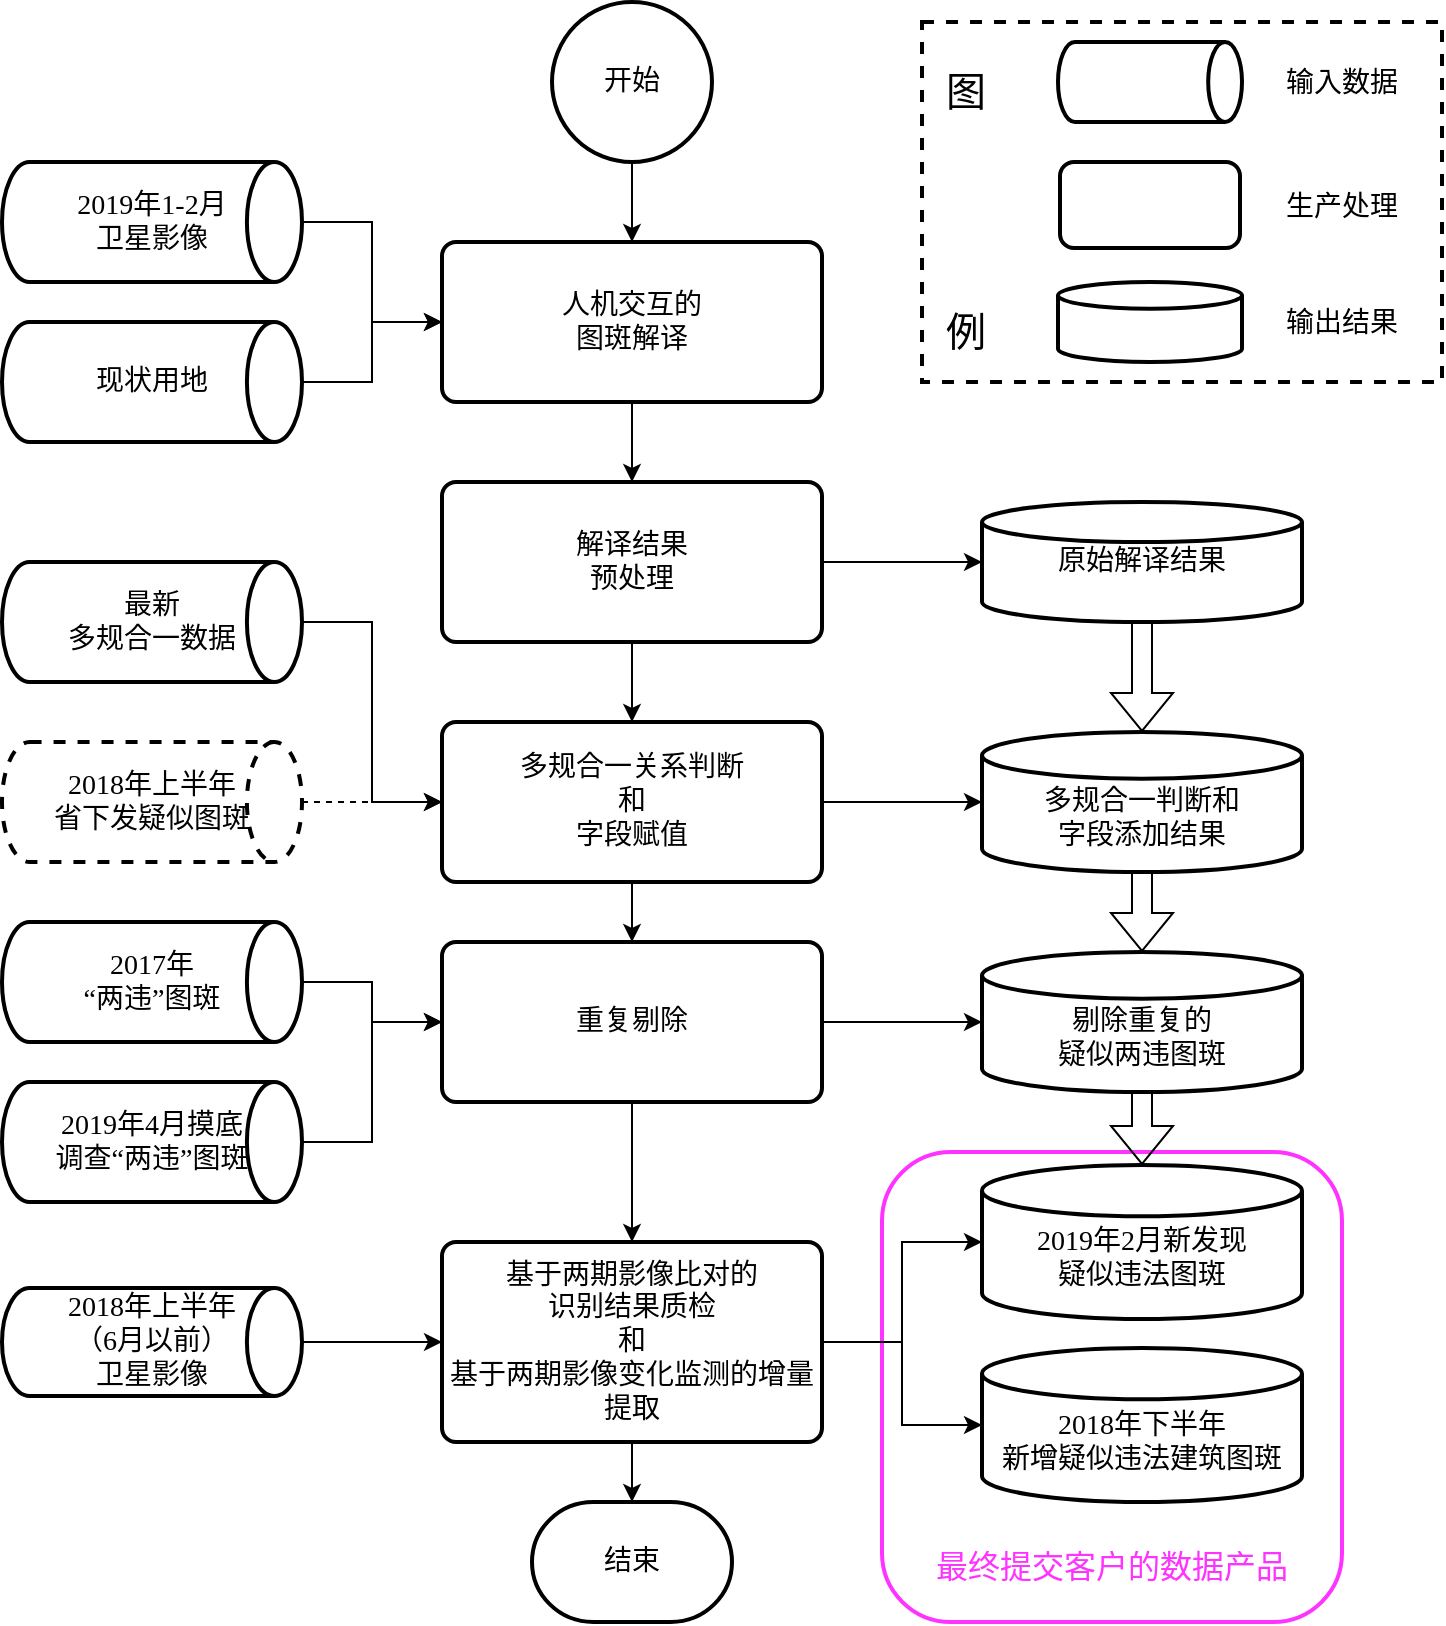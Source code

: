 <mxfile version="10.6.5" type="github"><diagram id="StT2C5TUYVga6ZCfzALJ" name="Page-1"><mxGraphModel dx="1329" dy="730" grid="1" gridSize="10" guides="1" tooltips="1" connect="1" arrows="1" fold="1" page="1" pageScale="1" pageWidth="850" pageHeight="1100" math="0" shadow="0"><root><mxCell id="0"/><mxCell id="1" parent="0"/><mxCell id="_MTSB22NoKWEBLKSSLvU-7" value="&lt;font style=&quot;font-size: 16px&quot; color=&quot;#ff33ff&quot;&gt;&lt;br&gt;&lt;br&gt;&lt;br&gt;&lt;br&gt;&lt;br&gt;&lt;br&gt;&lt;br&gt;&lt;br&gt;&lt;br&gt;最终提交客户的数据产品&lt;/font&gt;" style="rounded=1;whiteSpace=wrap;html=1;fontFamily=Times New Roman;fontSize=14;fillColor=none;strokeColor=#FF33FF;strokeWidth=2;" vertex="1" parent="1"><mxGeometry x="550" y="635" width="230" height="235" as="geometry"/></mxCell><mxCell id="_MTSB22NoKWEBLKSSLvU-21" value="" style="rounded=0;whiteSpace=wrap;html=1;strokeWidth=2;fontFamily=Times New Roman;fontSize=14;dashed=1;" vertex="1" parent="1"><mxGeometry x="570" y="70" width="260" height="180" as="geometry"/></mxCell><mxCell id="eGCmhjqIT2kZ40PQlriZ-10" value="" style="edgeStyle=orthogonalEdgeStyle;rounded=0;orthogonalLoop=1;jettySize=auto;html=1;fontFamily=Times New Roman;fontSize=14;" parent="1" source="eGCmhjqIT2kZ40PQlriZ-2" target="eGCmhjqIT2kZ40PQlriZ-9" edge="1"><mxGeometry relative="1" as="geometry"/></mxCell><mxCell id="eGCmhjqIT2kZ40PQlriZ-2" value="人机交互的&lt;br style=&quot;font-size: 14px;&quot;&gt;图斑解译" style="rounded=1;whiteSpace=wrap;html=1;absoluteArcSize=1;arcSize=14;strokeWidth=2;fontFamily=Times New Roman;fontSize=14;" parent="1" vertex="1"><mxGeometry x="330" y="180" width="190" height="80" as="geometry"/></mxCell><mxCell id="eGCmhjqIT2kZ40PQlriZ-12" value="" style="edgeStyle=orthogonalEdgeStyle;rounded=0;orthogonalLoop=1;jettySize=auto;html=1;fontFamily=Times New Roman;fontSize=14;" parent="1" source="eGCmhjqIT2kZ40PQlriZ-9" target="eGCmhjqIT2kZ40PQlriZ-11" edge="1"><mxGeometry relative="1" as="geometry"/></mxCell><mxCell id="eGCmhjqIT2kZ40PQlriZ-29" style="edgeStyle=orthogonalEdgeStyle;rounded=0;orthogonalLoop=1;jettySize=auto;html=1;exitX=1;exitY=0.5;exitDx=0;exitDy=0;entryX=0;entryY=0.5;entryDx=0;entryDy=0;entryPerimeter=0;fontFamily=Times New Roman;fontSize=14;" parent="1" source="eGCmhjqIT2kZ40PQlriZ-9" target="eGCmhjqIT2kZ40PQlriZ-28" edge="1"><mxGeometry relative="1" as="geometry"/></mxCell><mxCell id="eGCmhjqIT2kZ40PQlriZ-9" value="解译结果&lt;br style=&quot;font-size: 14px;&quot;&gt;预处理" style="rounded=1;whiteSpace=wrap;html=1;absoluteArcSize=1;arcSize=14;strokeWidth=2;fontFamily=Times New Roman;fontSize=14;" parent="1" vertex="1"><mxGeometry x="330" y="300" width="190" height="80" as="geometry"/></mxCell><mxCell id="eGCmhjqIT2kZ40PQlriZ-16" value="" style="edgeStyle=orthogonalEdgeStyle;rounded=0;orthogonalLoop=1;jettySize=auto;html=1;fontFamily=Times New Roman;fontSize=14;" parent="1" source="eGCmhjqIT2kZ40PQlriZ-11" target="eGCmhjqIT2kZ40PQlriZ-15" edge="1"><mxGeometry relative="1" as="geometry"/></mxCell><mxCell id="eGCmhjqIT2kZ40PQlriZ-46" value="" style="edgeStyle=orthogonalEdgeStyle;rounded=0;orthogonalLoop=1;jettySize=auto;html=1;fontFamily=Times New Roman;fontSize=14;" parent="1" source="eGCmhjqIT2kZ40PQlriZ-11" edge="1"><mxGeometry relative="1" as="geometry"><mxPoint x="600" y="460" as="targetPoint"/></mxGeometry></mxCell><mxCell id="eGCmhjqIT2kZ40PQlriZ-11" value="多规合一关系判断&lt;br style=&quot;font-size: 14px;&quot;&gt;和&lt;br style=&quot;font-size: 14px;&quot;&gt;字段赋值" style="rounded=1;whiteSpace=wrap;html=1;absoluteArcSize=1;arcSize=14;strokeWidth=2;fontFamily=Times New Roman;fontSize=14;" parent="1" vertex="1"><mxGeometry x="330" y="420" width="190" height="80" as="geometry"/></mxCell><mxCell id="eGCmhjqIT2kZ40PQlriZ-33" style="edgeStyle=orthogonalEdgeStyle;rounded=0;orthogonalLoop=1;jettySize=auto;html=1;exitX=1;exitY=0.5;exitDx=0;exitDy=0;entryX=0;entryY=0.5;entryDx=0;entryDy=0;entryPerimeter=0;fontFamily=Times New Roman;fontSize=14;" parent="1" source="eGCmhjqIT2kZ40PQlriZ-15" target="eGCmhjqIT2kZ40PQlriZ-32" edge="1"><mxGeometry relative="1" as="geometry"/></mxCell><mxCell id="eGCmhjqIT2kZ40PQlriZ-35" value="" style="edgeStyle=orthogonalEdgeStyle;rounded=0;orthogonalLoop=1;jettySize=auto;html=1;fontFamily=Times New Roman;fontSize=14;" parent="1" source="eGCmhjqIT2kZ40PQlriZ-15" target="eGCmhjqIT2kZ40PQlriZ-34" edge="1"><mxGeometry relative="1" as="geometry"/></mxCell><mxCell id="eGCmhjqIT2kZ40PQlriZ-15" value="重复剔除" style="rounded=1;whiteSpace=wrap;html=1;absoluteArcSize=1;arcSize=14;strokeWidth=2;fontFamily=Times New Roman;fontSize=14;" parent="1" vertex="1"><mxGeometry x="330" y="530" width="190" height="80" as="geometry"/></mxCell><mxCell id="eGCmhjqIT2kZ40PQlriZ-44" style="edgeStyle=orthogonalEdgeStyle;rounded=0;orthogonalLoop=1;jettySize=auto;html=1;exitX=0.5;exitY=1;exitDx=0;exitDy=0;entryX=0.5;entryY=0;entryDx=0;entryDy=0;entryPerimeter=0;fontFamily=Times New Roman;fontSize=14;" parent="1" source="eGCmhjqIT2kZ40PQlriZ-34" target="eGCmhjqIT2kZ40PQlriZ-43" edge="1"><mxGeometry relative="1" as="geometry"/></mxCell><mxCell id="_MTSB22NoKWEBLKSSLvU-1" style="edgeStyle=orthogonalEdgeStyle;rounded=0;orthogonalLoop=1;jettySize=auto;html=1;exitX=1;exitY=0.5;exitDx=0;exitDy=0;entryX=0;entryY=0.5;entryDx=0;entryDy=0;entryPerimeter=0;fontFamily=Times New Roman;fontSize=14;" edge="1" parent="1" source="eGCmhjqIT2kZ40PQlriZ-34" target="eGCmhjqIT2kZ40PQlriZ-42"><mxGeometry relative="1" as="geometry"/></mxCell><mxCell id="_MTSB22NoKWEBLKSSLvU-3" style="edgeStyle=orthogonalEdgeStyle;rounded=0;orthogonalLoop=1;jettySize=auto;html=1;exitX=1;exitY=0.5;exitDx=0;exitDy=0;entryX=0;entryY=0.5;entryDx=0;entryDy=0;entryPerimeter=0;fontFamily=Times New Roman;fontSize=14;" edge="1" parent="1" source="eGCmhjqIT2kZ40PQlriZ-34" target="_MTSB22NoKWEBLKSSLvU-2"><mxGeometry relative="1" as="geometry"/></mxCell><mxCell id="eGCmhjqIT2kZ40PQlriZ-34" value="基于两期影像比对的&lt;br style=&quot;font-size: 14px&quot;&gt;识别结果质检&lt;br style=&quot;font-size: 14px&quot;&gt;和&lt;br style=&quot;font-size: 14px&quot;&gt;基于两期影像变化监测的增量提取&lt;br style=&quot;font-size: 14px&quot;&gt;" style="rounded=1;whiteSpace=wrap;html=1;absoluteArcSize=1;arcSize=14;strokeWidth=2;fontFamily=Times New Roman;fontSize=14;" parent="1" vertex="1"><mxGeometry x="330" y="680" width="190" height="100" as="geometry"/></mxCell><mxCell id="eGCmhjqIT2kZ40PQlriZ-4" style="edgeStyle=orthogonalEdgeStyle;rounded=0;orthogonalLoop=1;jettySize=auto;html=1;exitX=1;exitY=0.5;exitDx=0;exitDy=0;exitPerimeter=0;entryX=0;entryY=0.5;entryDx=0;entryDy=0;fontFamily=Times New Roman;fontSize=14;" parent="1" source="eGCmhjqIT2kZ40PQlriZ-3" target="eGCmhjqIT2kZ40PQlriZ-2" edge="1"><mxGeometry relative="1" as="geometry"/></mxCell><mxCell id="eGCmhjqIT2kZ40PQlriZ-3" value="现状用地" style="strokeWidth=2;html=1;shape=mxgraph.flowchart.direct_data;whiteSpace=wrap;fontFamily=Times New Roman;fontSize=14;" parent="1" vertex="1"><mxGeometry x="110" y="220" width="150" height="60" as="geometry"/></mxCell><mxCell id="eGCmhjqIT2kZ40PQlriZ-7" style="edgeStyle=orthogonalEdgeStyle;rounded=0;orthogonalLoop=1;jettySize=auto;html=1;exitX=1;exitY=0.5;exitDx=0;exitDy=0;exitPerimeter=0;fontFamily=Times New Roman;fontSize=14;" parent="1" source="eGCmhjqIT2kZ40PQlriZ-6" target="eGCmhjqIT2kZ40PQlriZ-2" edge="1"><mxGeometry relative="1" as="geometry"/></mxCell><mxCell id="eGCmhjqIT2kZ40PQlriZ-6" value="2019年1-2月&lt;br style=&quot;font-size: 14px;&quot;&gt;卫星影像" style="strokeWidth=2;html=1;shape=mxgraph.flowchart.direct_data;whiteSpace=wrap;fontFamily=Times New Roman;fontSize=14;" parent="1" vertex="1"><mxGeometry x="110" y="140" width="150" height="60" as="geometry"/></mxCell><mxCell id="eGCmhjqIT2kZ40PQlriZ-14" style="edgeStyle=orthogonalEdgeStyle;rounded=0;orthogonalLoop=1;jettySize=auto;html=1;exitX=1;exitY=0.5;exitDx=0;exitDy=0;exitPerimeter=0;entryX=0;entryY=0.5;entryDx=0;entryDy=0;fontFamily=Times New Roman;fontSize=14;dashed=1;" parent="1" source="eGCmhjqIT2kZ40PQlriZ-13" target="eGCmhjqIT2kZ40PQlriZ-11" edge="1"><mxGeometry relative="1" as="geometry"/></mxCell><mxCell id="eGCmhjqIT2kZ40PQlriZ-13" value="2018年上半年&lt;br style=&quot;font-size: 14px;&quot;&gt;省下发疑似图斑&lt;br style=&quot;font-size: 14px;&quot;&gt;" style="strokeWidth=2;html=1;shape=mxgraph.flowchart.direct_data;whiteSpace=wrap;fontFamily=Times New Roman;fontSize=14;dashed=1;" parent="1" vertex="1"><mxGeometry x="110" y="430" width="150" height="60" as="geometry"/></mxCell><mxCell id="eGCmhjqIT2kZ40PQlriZ-18" style="edgeStyle=orthogonalEdgeStyle;rounded=0;orthogonalLoop=1;jettySize=auto;html=1;exitX=0.5;exitY=1;exitDx=0;exitDy=0;exitPerimeter=0;entryX=0.5;entryY=0;entryDx=0;entryDy=0;fontFamily=Times New Roman;fontSize=14;" parent="1" source="eGCmhjqIT2kZ40PQlriZ-17" target="eGCmhjqIT2kZ40PQlriZ-2" edge="1"><mxGeometry relative="1" as="geometry"/></mxCell><mxCell id="eGCmhjqIT2kZ40PQlriZ-17" value="开始" style="strokeWidth=2;html=1;shape=mxgraph.flowchart.start_2;whiteSpace=wrap;fontFamily=Times New Roman;fontSize=14;" parent="1" vertex="1"><mxGeometry x="385" y="60" width="80" height="80" as="geometry"/></mxCell><mxCell id="eGCmhjqIT2kZ40PQlriZ-21" style="edgeStyle=orthogonalEdgeStyle;rounded=0;orthogonalLoop=1;jettySize=auto;html=1;exitX=1;exitY=0.5;exitDx=0;exitDy=0;exitPerimeter=0;fontFamily=Times New Roman;fontSize=14;" parent="1" source="eGCmhjqIT2kZ40PQlriZ-19" target="eGCmhjqIT2kZ40PQlriZ-15" edge="1"><mxGeometry relative="1" as="geometry"/></mxCell><mxCell id="eGCmhjqIT2kZ40PQlriZ-19" value="2017年&lt;br style=&quot;font-size: 14px;&quot;&gt;“两违”图斑&lt;br style=&quot;font-size: 14px;&quot;&gt;" style="strokeWidth=2;html=1;shape=mxgraph.flowchart.direct_data;whiteSpace=wrap;fontFamily=Times New Roman;fontSize=14;" parent="1" vertex="1"><mxGeometry x="110" y="520" width="150" height="60" as="geometry"/></mxCell><mxCell id="eGCmhjqIT2kZ40PQlriZ-23" style="edgeStyle=orthogonalEdgeStyle;rounded=0;orthogonalLoop=1;jettySize=auto;html=1;exitX=1;exitY=0.5;exitDx=0;exitDy=0;exitPerimeter=0;entryX=0;entryY=0.5;entryDx=0;entryDy=0;fontFamily=Times New Roman;fontSize=14;" parent="1" source="eGCmhjqIT2kZ40PQlriZ-20" target="eGCmhjqIT2kZ40PQlriZ-15" edge="1"><mxGeometry relative="1" as="geometry"/></mxCell><mxCell id="eGCmhjqIT2kZ40PQlriZ-20" value="2019年4月摸底&lt;br style=&quot;font-size: 14px&quot;&gt;调查“两违”图斑&lt;br style=&quot;font-size: 14px&quot;&gt;" style="strokeWidth=2;html=1;shape=mxgraph.flowchart.direct_data;whiteSpace=wrap;fontFamily=Times New Roman;fontSize=14;" parent="1" vertex="1"><mxGeometry x="110" y="600" width="150" height="60" as="geometry"/></mxCell><mxCell id="eGCmhjqIT2kZ40PQlriZ-26" style="edgeStyle=orthogonalEdgeStyle;rounded=0;orthogonalLoop=1;jettySize=auto;html=1;exitX=1;exitY=0.5;exitDx=0;exitDy=0;exitPerimeter=0;entryX=0;entryY=0.5;entryDx=0;entryDy=0;fontFamily=Times New Roman;fontSize=14;" parent="1" source="eGCmhjqIT2kZ40PQlriZ-25" target="eGCmhjqIT2kZ40PQlriZ-11" edge="1"><mxGeometry relative="1" as="geometry"/></mxCell><mxCell id="eGCmhjqIT2kZ40PQlriZ-25" value="最新&lt;br style=&quot;font-size: 14px;&quot;&gt;多规合一数据" style="strokeWidth=2;html=1;shape=mxgraph.flowchart.direct_data;whiteSpace=wrap;fontFamily=Times New Roman;fontSize=14;" parent="1" vertex="1"><mxGeometry x="110" y="340" width="150" height="60" as="geometry"/></mxCell><mxCell id="_MTSB22NoKWEBLKSSLvU-22" style="edgeStyle=orthogonalEdgeStyle;rounded=0;orthogonalLoop=1;jettySize=auto;html=1;exitX=0.5;exitY=1;exitDx=0;exitDy=0;exitPerimeter=0;entryX=0.5;entryY=0;entryDx=0;entryDy=0;entryPerimeter=0;fontFamily=Times New Roman;fontSize=14;shape=flexArrow;" edge="1" parent="1" source="eGCmhjqIT2kZ40PQlriZ-28" target="eGCmhjqIT2kZ40PQlriZ-47"><mxGeometry relative="1" as="geometry"/></mxCell><mxCell id="eGCmhjqIT2kZ40PQlriZ-28" value="原始解译结果" style="strokeWidth=2;html=1;shape=mxgraph.flowchart.database;whiteSpace=wrap;fontFamily=Times New Roman;fontSize=14;" parent="1" vertex="1"><mxGeometry x="600" y="310" width="160" height="60" as="geometry"/></mxCell><mxCell id="_MTSB22NoKWEBLKSSLvU-25" style="edgeStyle=orthogonalEdgeStyle;shape=flexArrow;rounded=0;orthogonalLoop=1;jettySize=auto;html=1;exitX=0.5;exitY=1;exitDx=0;exitDy=0;exitPerimeter=0;entryX=0.5;entryY=0;entryDx=0;entryDy=0;entryPerimeter=0;fontFamily=Times New Roman;fontSize=14;" edge="1" parent="1" source="eGCmhjqIT2kZ40PQlriZ-32" target="_MTSB22NoKWEBLKSSLvU-2"><mxGeometry relative="1" as="geometry"/></mxCell><mxCell id="eGCmhjqIT2kZ40PQlriZ-32" value="&lt;br style=&quot;font-size: 14px;&quot;&gt;剔除重复的&lt;br style=&quot;font-size: 14px;&quot;&gt;疑似两违图斑" style="strokeWidth=2;html=1;shape=mxgraph.flowchart.database;whiteSpace=wrap;fontFamily=Times New Roman;fontSize=14;" parent="1" vertex="1"><mxGeometry x="600" y="535" width="160" height="70" as="geometry"/></mxCell><mxCell id="eGCmhjqIT2kZ40PQlriZ-37" style="edgeStyle=orthogonalEdgeStyle;rounded=0;orthogonalLoop=1;jettySize=auto;html=1;exitX=1;exitY=0.5;exitDx=0;exitDy=0;exitPerimeter=0;entryX=0;entryY=0.5;entryDx=0;entryDy=0;fontFamily=Times New Roman;fontSize=14;" parent="1" source="eGCmhjqIT2kZ40PQlriZ-36" target="eGCmhjqIT2kZ40PQlriZ-34" edge="1"><mxGeometry relative="1" as="geometry"/></mxCell><mxCell id="eGCmhjqIT2kZ40PQlriZ-36" value="2018年上半年&lt;br&gt;（6月以前）&lt;br style=&quot;font-size: 14px&quot;&gt;卫星影像&lt;br style=&quot;font-size: 14px&quot;&gt;" style="strokeWidth=2;html=1;shape=mxgraph.flowchart.direct_data;whiteSpace=wrap;fontFamily=Times New Roman;fontSize=14;" parent="1" vertex="1"><mxGeometry x="110" y="703" width="150" height="54" as="geometry"/></mxCell><mxCell id="eGCmhjqIT2kZ40PQlriZ-42" value="&lt;br&gt;2018年下半年&lt;br&gt;新增疑似违法建筑图斑" style="strokeWidth=2;html=1;shape=mxgraph.flowchart.database;whiteSpace=wrap;fontFamily=Times New Roman;fontSize=14;" parent="1" vertex="1"><mxGeometry x="600" y="733" width="160" height="77" as="geometry"/></mxCell><mxCell id="eGCmhjqIT2kZ40PQlriZ-43" value="结束" style="strokeWidth=2;html=1;shape=mxgraph.flowchart.terminator;whiteSpace=wrap;fontFamily=Times New Roman;fontSize=14;" parent="1" vertex="1"><mxGeometry x="375" y="810" width="100" height="60" as="geometry"/></mxCell><mxCell id="_MTSB22NoKWEBLKSSLvU-23" style="edgeStyle=orthogonalEdgeStyle;shape=flexArrow;rounded=0;orthogonalLoop=1;jettySize=auto;html=1;exitX=0.5;exitY=1;exitDx=0;exitDy=0;exitPerimeter=0;entryX=0.5;entryY=0;entryDx=0;entryDy=0;entryPerimeter=0;fontFamily=Times New Roman;fontSize=14;" edge="1" parent="1" source="eGCmhjqIT2kZ40PQlriZ-47" target="eGCmhjqIT2kZ40PQlriZ-32"><mxGeometry relative="1" as="geometry"/></mxCell><mxCell id="eGCmhjqIT2kZ40PQlriZ-47" value="&lt;br style=&quot;font-size: 14px;&quot;&gt;多规合一判断和&lt;br style=&quot;font-size: 14px;&quot;&gt;字段添加结果" style="strokeWidth=2;html=1;shape=mxgraph.flowchart.database;whiteSpace=wrap;fontFamily=Times New Roman;fontSize=14;" parent="1" vertex="1"><mxGeometry x="600" y="425" width="160" height="70" as="geometry"/></mxCell><mxCell id="_MTSB22NoKWEBLKSSLvU-2" value="&lt;br&gt;2019年2月新发现&lt;br&gt;疑似违法图斑&lt;br&gt;" style="strokeWidth=2;html=1;shape=mxgraph.flowchart.database;whiteSpace=wrap;fontFamily=Times New Roman;fontSize=14;" vertex="1" parent="1"><mxGeometry x="600" y="641.5" width="160" height="77" as="geometry"/></mxCell><mxCell id="_MTSB22NoKWEBLKSSLvU-10" value="&lt;font style=&quot;font-size: 20px&quot;&gt;图&lt;br&gt;&lt;br&gt;&lt;br&gt;&lt;br&gt;&lt;br&gt;例&lt;/font&gt;" style="text;html=1;resizable=0;points=[];autosize=1;align=left;verticalAlign=top;spacingTop=-4;fontSize=14;fontFamily=Times New Roman;" vertex="1" parent="1"><mxGeometry x="580" y="90" width="40" height="120" as="geometry"/></mxCell><mxCell id="_MTSB22NoKWEBLKSSLvU-11" value="" style="strokeWidth=2;html=1;shape=mxgraph.flowchart.direct_data;whiteSpace=wrap;fontFamily=Times New Roman;fontSize=14;" vertex="1" parent="1"><mxGeometry x="638" y="80" width="92" height="40" as="geometry"/></mxCell><mxCell id="_MTSB22NoKWEBLKSSLvU-15" value="输入数据&lt;br&gt;" style="text;html=1;resizable=0;points=[];autosize=1;align=left;verticalAlign=top;spacingTop=-4;fontSize=14;fontFamily=Times New Roman;" vertex="1" parent="1"><mxGeometry x="750" y="90" width="70" height="20" as="geometry"/></mxCell><mxCell id="_MTSB22NoKWEBLKSSLvU-16" value="" style="rounded=1;whiteSpace=wrap;html=1;absoluteArcSize=1;arcSize=14;strokeWidth=2;fontFamily=Times New Roman;fontSize=14;" vertex="1" parent="1"><mxGeometry x="639" y="140" width="90" height="43" as="geometry"/></mxCell><mxCell id="_MTSB22NoKWEBLKSSLvU-17" value="生产处理&lt;br&gt;" style="text;html=1;resizable=0;points=[];autosize=1;align=left;verticalAlign=top;spacingTop=-4;fontSize=14;fontFamily=Times New Roman;" vertex="1" parent="1"><mxGeometry x="750" y="151.5" width="70" height="20" as="geometry"/></mxCell><mxCell id="_MTSB22NoKWEBLKSSLvU-18" value="" style="strokeWidth=2;html=1;shape=mxgraph.flowchart.database;whiteSpace=wrap;fontFamily=Times New Roman;fontSize=14;" vertex="1" parent="1"><mxGeometry x="638" y="200" width="92" height="40" as="geometry"/></mxCell><mxCell id="_MTSB22NoKWEBLKSSLvU-19" value="输出结果" style="text;html=1;resizable=0;points=[];autosize=1;align=left;verticalAlign=top;spacingTop=-4;fontSize=14;fontFamily=Times New Roman;" vertex="1" parent="1"><mxGeometry x="750" y="210" width="70" height="20" as="geometry"/></mxCell></root></mxGraphModel></diagram></mxfile>